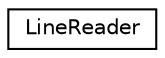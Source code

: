 digraph "Graphical Class Hierarchy"
{
  edge [fontname="Helvetica",fontsize="10",labelfontname="Helvetica",labelfontsize="10"];
  node [fontname="Helvetica",fontsize="10",shape=record];
  rankdir="LR";
  Node0 [label="LineReader",height=0.2,width=0.4,color="black", fillcolor="white", style="filled",URL="$d4/db7/class_line_reader.html",tooltip="Retrieves a file linewise and reports the lines to a handler. "];
}
